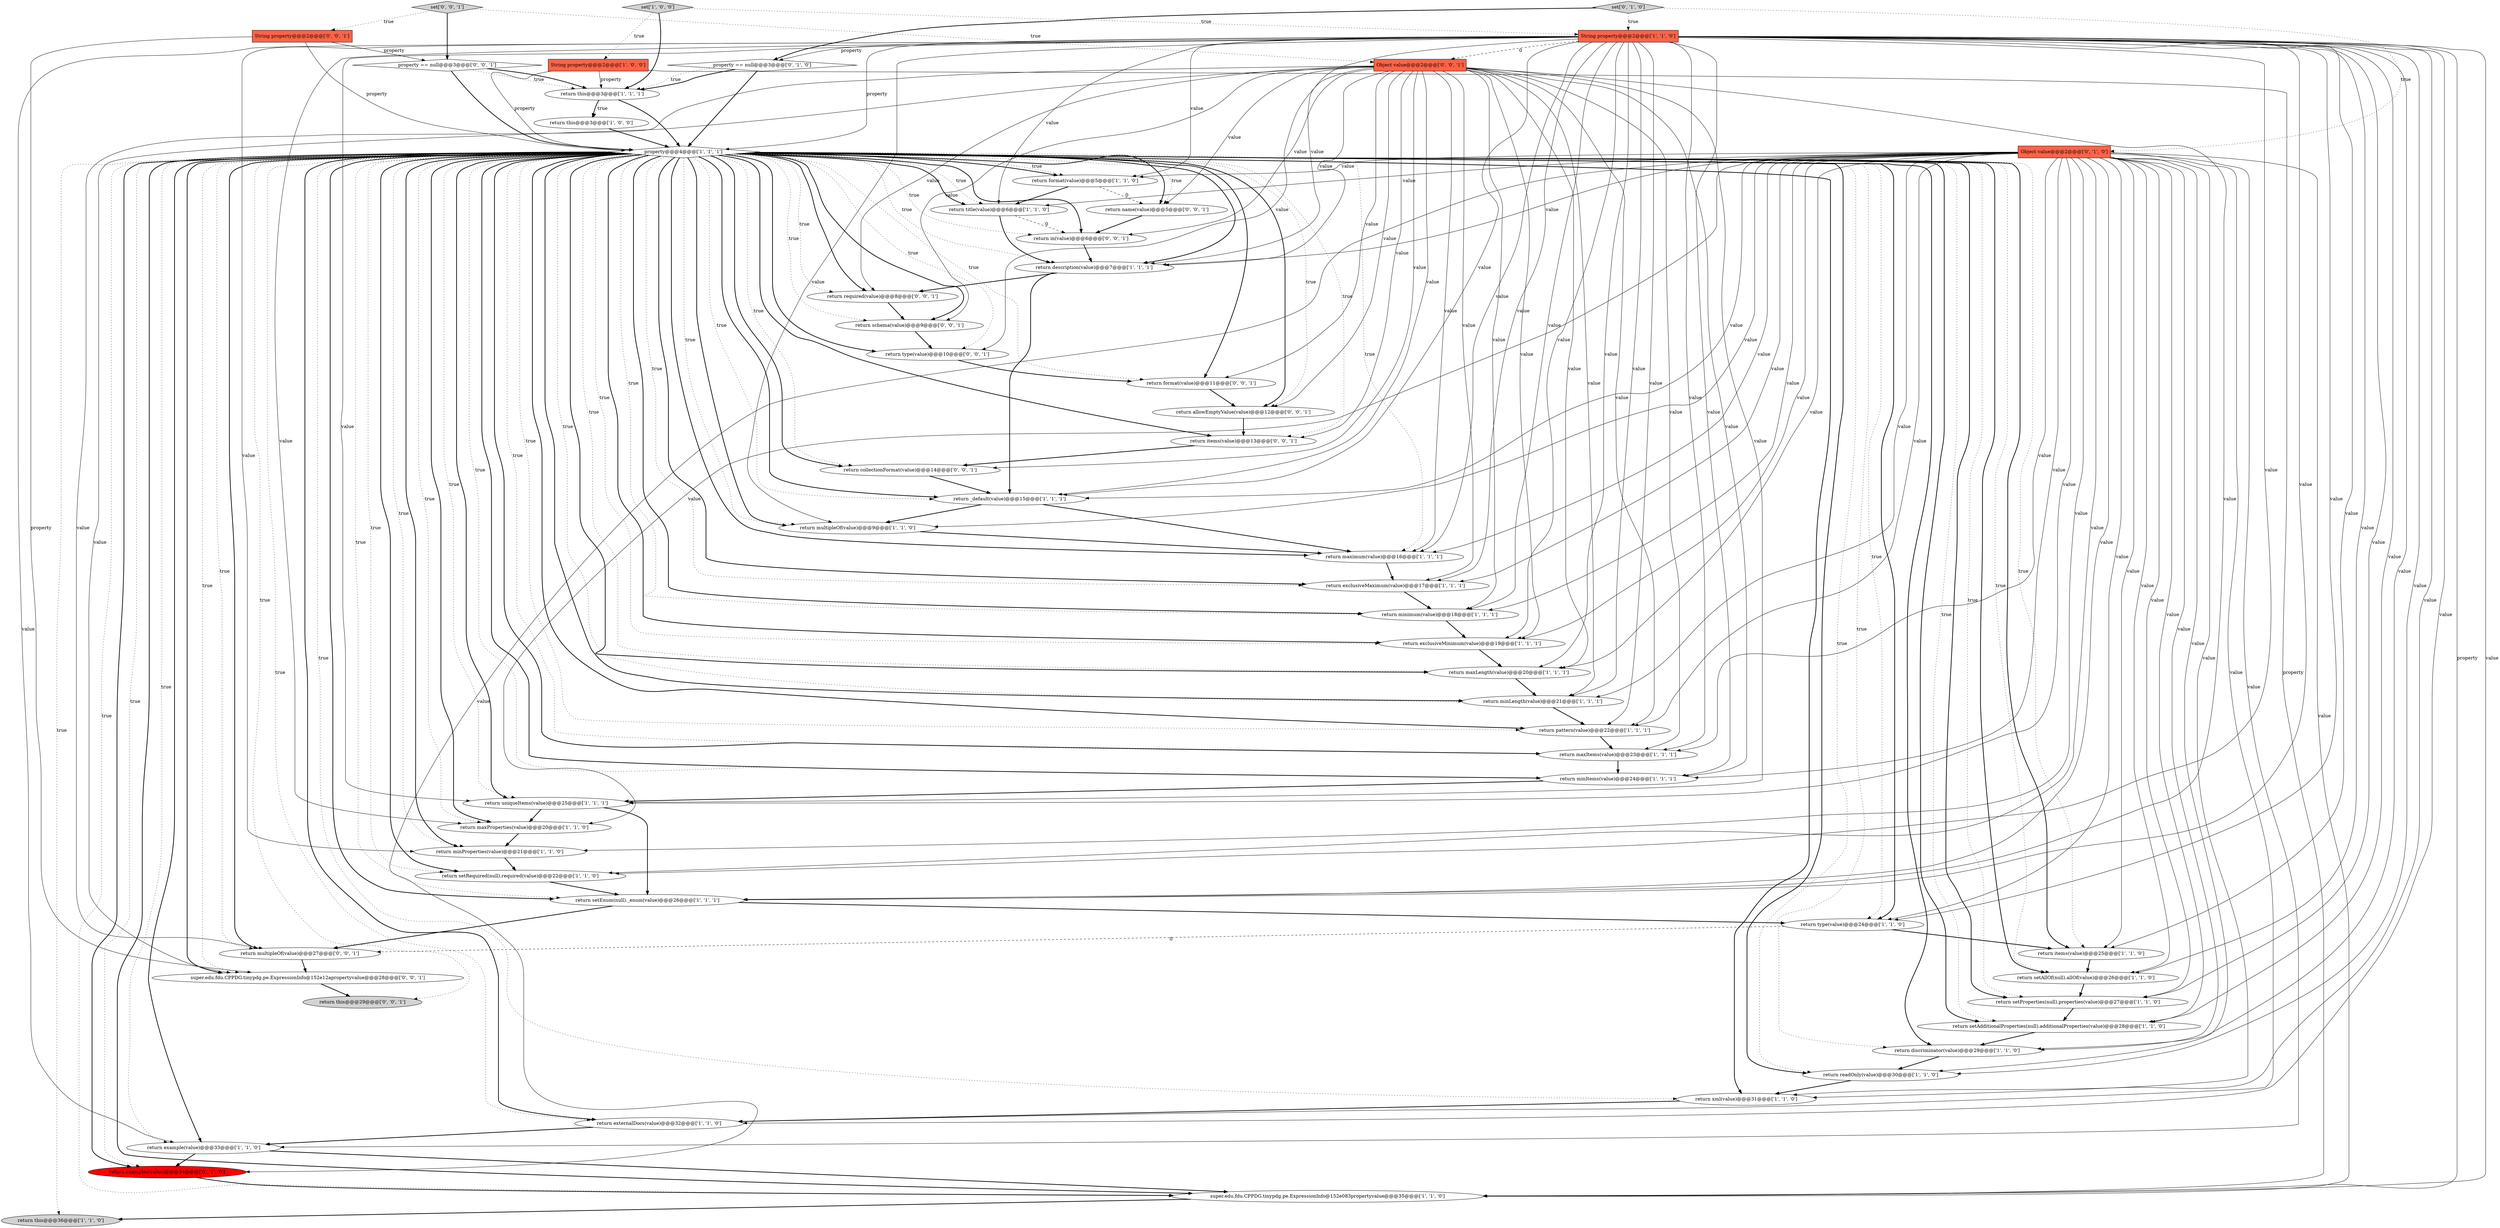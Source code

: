 digraph {
47 [style = filled, label = "Object value@@@2@@@['0', '0', '1']", fillcolor = tomato, shape = box image = "AAA0AAABBB3BBB"];
38 [style = filled, label = "property == null@@@3@@@['0', '1', '0']", fillcolor = white, shape = diamond image = "AAA0AAABBB2BBB"];
42 [style = filled, label = "return items(value)@@@13@@@['0', '0', '1']", fillcolor = white, shape = ellipse image = "AAA0AAABBB3BBB"];
33 [style = filled, label = "return xml(value)@@@31@@@['1', '1', '0']", fillcolor = white, shape = ellipse image = "AAA0AAABBB1BBB"];
21 [style = filled, label = "return minItems(value)@@@24@@@['1', '1', '1']", fillcolor = white, shape = ellipse image = "AAA0AAABBB1BBB"];
29 [style = filled, label = "return title(value)@@@6@@@['1', '1', '0']", fillcolor = white, shape = ellipse image = "AAA0AAABBB1BBB"];
16 [style = filled, label = "return externalDocs(value)@@@32@@@['1', '1', '0']", fillcolor = white, shape = ellipse image = "AAA0AAABBB1BBB"];
8 [style = filled, label = "return items(value)@@@25@@@['1', '1', '0']", fillcolor = white, shape = ellipse image = "AAA0AAABBB1BBB"];
20 [style = filled, label = "set['1', '0', '0']", fillcolor = lightgray, shape = diamond image = "AAA0AAABBB1BBB"];
31 [style = filled, label = "return exclusiveMaximum(value)@@@17@@@['1', '1', '1']", fillcolor = white, shape = ellipse image = "AAA0AAABBB1BBB"];
3 [style = filled, label = "return uniqueItems(value)@@@25@@@['1', '1', '1']", fillcolor = white, shape = ellipse image = "AAA0AAABBB1BBB"];
2 [style = filled, label = "return maxItems(value)@@@23@@@['1', '1', '1']", fillcolor = white, shape = ellipse image = "AAA0AAABBB1BBB"];
10 [style = filled, label = "return this@@@36@@@['1', '1', '0']", fillcolor = lightgray, shape = ellipse image = "AAA0AAABBB1BBB"];
36 [style = filled, label = "return discriminator(value)@@@29@@@['1', '1', '0']", fillcolor = white, shape = ellipse image = "AAA0AAABBB1BBB"];
17 [style = filled, label = "return setEnum(null)._enum(value)@@@26@@@['1', '1', '1']", fillcolor = white, shape = ellipse image = "AAA0AAABBB1BBB"];
5 [style = filled, label = "return _default(value)@@@15@@@['1', '1', '1']", fillcolor = white, shape = ellipse image = "AAA0AAABBB1BBB"];
50 [style = filled, label = "return allowEmptyValue(value)@@@12@@@['0', '0', '1']", fillcolor = white, shape = ellipse image = "AAA0AAABBB3BBB"];
45 [style = filled, label = "super.edu.fdu.CPPDG.tinypdg.pe.ExpressionInfo@152e12apropertyvalue@@@28@@@['0', '0', '1']", fillcolor = white, shape = ellipse image = "AAA0AAABBB3BBB"];
39 [style = filled, label = "return examples(value)@@@34@@@['0', '1', '0']", fillcolor = red, shape = ellipse image = "AAA1AAABBB2BBB"];
26 [style = filled, label = "return exclusiveMinimum(value)@@@19@@@['1', '1', '1']", fillcolor = white, shape = ellipse image = "AAA0AAABBB1BBB"];
15 [style = filled, label = "return type(value)@@@24@@@['1', '1', '0']", fillcolor = white, shape = ellipse image = "AAA0AAABBB1BBB"];
22 [style = filled, label = "return minProperties(value)@@@21@@@['1', '1', '0']", fillcolor = white, shape = ellipse image = "AAA0AAABBB1BBB"];
30 [style = filled, label = "return format(value)@@@5@@@['1', '1', '0']", fillcolor = white, shape = ellipse image = "AAA0AAABBB1BBB"];
35 [style = filled, label = "return this@@@3@@@['1', '1', '1']", fillcolor = white, shape = ellipse image = "AAA0AAABBB1BBB"];
11 [style = filled, label = "property@@@4@@@['1', '1', '1']", fillcolor = white, shape = diamond image = "AAA0AAABBB1BBB"];
4 [style = filled, label = "String property@@@2@@@['1', '0', '0']", fillcolor = tomato, shape = box image = "AAA0AAABBB1BBB"];
9 [style = filled, label = "return setAdditionalProperties(null).additionalProperties(value)@@@28@@@['1', '1', '0']", fillcolor = white, shape = ellipse image = "AAA0AAABBB1BBB"];
48 [style = filled, label = "return name(value)@@@5@@@['0', '0', '1']", fillcolor = white, shape = ellipse image = "AAA0AAABBB3BBB"];
24 [style = filled, label = "return maximum(value)@@@16@@@['1', '1', '1']", fillcolor = white, shape = ellipse image = "AAA0AAABBB1BBB"];
56 [style = filled, label = "return schema(value)@@@9@@@['0', '0', '1']", fillcolor = white, shape = ellipse image = "AAA0AAABBB3BBB"];
14 [style = filled, label = "return maxProperties(value)@@@20@@@['1', '1', '0']", fillcolor = white, shape = ellipse image = "AAA0AAABBB1BBB"];
41 [style = filled, label = "property == null@@@3@@@['0', '0', '1']", fillcolor = white, shape = diamond image = "AAA0AAABBB3BBB"];
52 [style = filled, label = "return multipleOf(value)@@@27@@@['0', '0', '1']", fillcolor = white, shape = ellipse image = "AAA0AAABBB3BBB"];
6 [style = filled, label = "String property@@@2@@@['1', '1', '0']", fillcolor = tomato, shape = box image = "AAA0AAABBB1BBB"];
43 [style = filled, label = "return format(value)@@@11@@@['0', '0', '1']", fillcolor = white, shape = ellipse image = "AAA0AAABBB3BBB"];
44 [style = filled, label = "return collectionFormat(value)@@@14@@@['0', '0', '1']", fillcolor = white, shape = ellipse image = "AAA0AAABBB3BBB"];
37 [style = filled, label = "Object value@@@2@@@['0', '1', '0']", fillcolor = tomato, shape = box image = "AAA0AAABBB2BBB"];
54 [style = filled, label = "return required(value)@@@8@@@['0', '0', '1']", fillcolor = white, shape = ellipse image = "AAA0AAABBB3BBB"];
25 [style = filled, label = "return readOnly(value)@@@30@@@['1', '1', '0']", fillcolor = white, shape = ellipse image = "AAA0AAABBB1BBB"];
32 [style = filled, label = "return minimum(value)@@@18@@@['1', '1', '1']", fillcolor = white, shape = ellipse image = "AAA0AAABBB1BBB"];
40 [style = filled, label = "set['0', '1', '0']", fillcolor = lightgray, shape = diamond image = "AAA0AAABBB2BBB"];
28 [style = filled, label = "return this@@@3@@@['1', '0', '0']", fillcolor = white, shape = ellipse image = "AAA0AAABBB1BBB"];
49 [style = filled, label = "set['0', '0', '1']", fillcolor = lightgray, shape = diamond image = "AAA0AAABBB3BBB"];
7 [style = filled, label = "return maxLength(value)@@@20@@@['1', '1', '1']", fillcolor = white, shape = ellipse image = "AAA0AAABBB1BBB"];
0 [style = filled, label = "super.edu.fdu.CPPDG.tinypdg.pe.ExpressionInfo@152e083propertyvalue@@@35@@@['1', '1', '0']", fillcolor = white, shape = ellipse image = "AAA0AAABBB1BBB"];
34 [style = filled, label = "return minLength(value)@@@21@@@['1', '1', '1']", fillcolor = white, shape = ellipse image = "AAA0AAABBB1BBB"];
53 [style = filled, label = "return in(value)@@@6@@@['0', '0', '1']", fillcolor = white, shape = ellipse image = "AAA0AAABBB3BBB"];
13 [style = filled, label = "return description(value)@@@7@@@['1', '1', '1']", fillcolor = white, shape = ellipse image = "AAA0AAABBB1BBB"];
23 [style = filled, label = "return multipleOf(value)@@@9@@@['1', '1', '0']", fillcolor = white, shape = ellipse image = "AAA0AAABBB1BBB"];
46 [style = filled, label = "String property@@@2@@@['0', '0', '1']", fillcolor = tomato, shape = box image = "AAA0AAABBB3BBB"];
12 [style = filled, label = "return setRequired(null).required(value)@@@22@@@['1', '1', '0']", fillcolor = white, shape = ellipse image = "AAA0AAABBB1BBB"];
1 [style = filled, label = "return setAllOf(null).allOf(value)@@@26@@@['1', '1', '0']", fillcolor = white, shape = ellipse image = "AAA0AAABBB1BBB"];
19 [style = filled, label = "return example(value)@@@33@@@['1', '1', '0']", fillcolor = white, shape = ellipse image = "AAA0AAABBB1BBB"];
55 [style = filled, label = "return this@@@29@@@['0', '0', '1']", fillcolor = lightgray, shape = ellipse image = "AAA0AAABBB3BBB"];
51 [style = filled, label = "return type(value)@@@10@@@['0', '0', '1']", fillcolor = white, shape = ellipse image = "AAA0AAABBB3BBB"];
27 [style = filled, label = "return pattern(value)@@@22@@@['1', '1', '1']", fillcolor = white, shape = ellipse image = "AAA0AAABBB1BBB"];
18 [style = filled, label = "return setProperties(null).properties(value)@@@27@@@['1', '1', '0']", fillcolor = white, shape = ellipse image = "AAA0AAABBB1BBB"];
47->21 [style = solid, label="value"];
11->52 [style = dotted, label="true"];
54->56 [style = bold, label=""];
6->31 [style = solid, label="value"];
46->41 [style = solid, label="property"];
47->5 [style = solid, label="value"];
25->33 [style = bold, label=""];
47->24 [style = solid, label="value"];
11->14 [style = bold, label=""];
11->51 [style = dotted, label="true"];
46->45 [style = solid, label="property"];
11->1 [style = dotted, label="true"];
37->2 [style = solid, label="value"];
47->51 [style = solid, label="value"];
6->30 [style = solid, label="value"];
47->43 [style = solid, label="value"];
11->12 [style = dotted, label="true"];
37->15 [style = solid, label="value"];
11->29 [style = bold, label=""];
37->23 [style = solid, label="value"];
37->19 [style = solid, label="value"];
37->36 [style = solid, label="value"];
47->3 [style = solid, label="value"];
41->11 [style = bold, label=""];
40->38 [style = bold, label=""];
11->9 [style = bold, label=""];
40->37 [style = dotted, label="true"];
11->44 [style = dotted, label="true"];
11->36 [style = bold, label=""];
30->29 [style = bold, label=""];
6->9 [style = solid, label="value"];
47->48 [style = solid, label="value"];
47->44 [style = solid, label="value"];
37->31 [style = solid, label="value"];
8->1 [style = bold, label=""];
37->3 [style = solid, label="value"];
11->34 [style = dotted, label="true"];
6->14 [style = solid, label="value"];
11->2 [style = dotted, label="true"];
11->31 [style = dotted, label="true"];
42->44 [style = bold, label=""];
6->29 [style = solid, label="value"];
11->43 [style = dotted, label="true"];
11->0 [style = dotted, label="true"];
11->13 [style = bold, label=""];
6->18 [style = solid, label="value"];
37->16 [style = solid, label="value"];
47->53 [style = solid, label="value"];
11->33 [style = bold, label=""];
37->25 [style = solid, label="value"];
6->27 [style = solid, label="value"];
6->36 [style = solid, label="value"];
15->52 [style = dashed, label="0"];
11->8 [style = dotted, label="true"];
6->21 [style = solid, label="value"];
47->56 [style = solid, label="value"];
11->15 [style = dotted, label="true"];
27->2 [style = bold, label=""];
11->36 [style = dotted, label="true"];
6->38 [style = solid, label="property"];
47->7 [style = solid, label="value"];
11->25 [style = bold, label=""];
21->3 [style = bold, label=""];
6->47 [style = dashed, label="0"];
11->7 [style = dotted, label="true"];
11->16 [style = bold, label=""];
37->7 [style = solid, label="value"];
11->33 [style = dotted, label="true"];
6->2 [style = solid, label="value"];
47->50 [style = solid, label="value"];
47->2 [style = solid, label="value"];
33->16 [style = bold, label=""];
6->8 [style = solid, label="value"];
11->51 [style = bold, label=""];
26->7 [style = bold, label=""];
11->56 [style = bold, label=""];
5->23 [style = bold, label=""];
37->34 [style = solid, label="value"];
37->24 [style = solid, label="value"];
11->48 [style = bold, label=""];
6->1 [style = solid, label="value"];
6->33 [style = solid, label="value"];
11->10 [style = dotted, label="true"];
38->11 [style = bold, label=""];
11->44 [style = bold, label=""];
11->54 [style = dotted, label="true"];
11->14 [style = dotted, label="true"];
14->22 [style = bold, label=""];
19->39 [style = bold, label=""];
40->6 [style = dotted, label="true"];
52->45 [style = bold, label=""];
11->5 [style = dotted, label="true"];
11->12 [style = bold, label=""];
11->43 [style = bold, label=""];
6->7 [style = solid, label="value"];
47->42 [style = solid, label="value"];
11->13 [style = dotted, label="true"];
16->19 [style = bold, label=""];
32->26 [style = bold, label=""];
11->18 [style = bold, label=""];
11->39 [style = dotted, label="true"];
37->33 [style = solid, label="value"];
37->1 [style = solid, label="value"];
11->26 [style = dotted, label="true"];
56->51 [style = bold, label=""];
35->28 [style = bold, label=""];
49->47 [style = dotted, label="true"];
36->25 [style = bold, label=""];
2->21 [style = bold, label=""];
47->26 [style = solid, label="value"];
17->15 [style = bold, label=""];
18->9 [style = bold, label=""];
13->5 [style = bold, label=""];
47->32 [style = solid, label="value"];
37->27 [style = solid, label="value"];
11->16 [style = dotted, label="true"];
11->17 [style = bold, label=""];
11->8 [style = bold, label=""];
49->41 [style = bold, label=""];
37->12 [style = solid, label="value"];
4->0 [style = solid, label="property"];
6->12 [style = solid, label="value"];
11->19 [style = dotted, label="true"];
6->16 [style = solid, label="value"];
6->32 [style = solid, label="value"];
37->29 [style = solid, label="value"];
38->35 [style = bold, label=""];
49->46 [style = dotted, label="true"];
37->13 [style = solid, label="value"];
11->30 [style = bold, label=""];
11->24 [style = dotted, label="true"];
20->6 [style = dotted, label="true"];
11->26 [style = bold, label=""];
17->52 [style = bold, label=""];
47->34 [style = solid, label="value"];
47->45 [style = solid, label="value"];
45->55 [style = bold, label=""];
11->30 [style = dotted, label="true"];
6->13 [style = solid, label="value"];
41->35 [style = dotted, label="true"];
37->39 [style = solid, label="value"];
31->32 [style = bold, label=""];
11->29 [style = dotted, label="true"];
11->21 [style = bold, label=""];
12->17 [style = bold, label=""];
13->54 [style = bold, label=""];
11->17 [style = dotted, label="true"];
11->9 [style = dotted, label="true"];
11->32 [style = bold, label=""];
37->9 [style = solid, label="value"];
37->8 [style = solid, label="value"];
6->26 [style = solid, label="value"];
11->24 [style = bold, label=""];
37->22 [style = solid, label="value"];
19->0 [style = bold, label=""];
6->11 [style = solid, label="property"];
6->34 [style = solid, label="value"];
47->13 [style = solid, label="value"];
6->17 [style = solid, label="value"];
11->31 [style = bold, label=""];
11->5 [style = bold, label=""];
37->0 [style = solid, label="value"];
11->27 [style = dotted, label="true"];
50->42 [style = bold, label=""];
24->31 [style = bold, label=""];
11->3 [style = bold, label=""];
20->4 [style = dotted, label="true"];
5->24 [style = bold, label=""];
46->11 [style = solid, label="property"];
6->5 [style = solid, label="value"];
37->21 [style = solid, label="value"];
11->22 [style = bold, label=""];
11->50 [style = bold, label=""];
3->17 [style = bold, label=""];
51->43 [style = bold, label=""];
6->0 [style = solid, label="property"];
37->5 [style = solid, label="value"];
11->3 [style = dotted, label="true"];
34->27 [style = bold, label=""];
44->5 [style = bold, label=""];
15->8 [style = bold, label=""];
29->53 [style = dashed, label="0"];
53->13 [style = bold, label=""];
11->54 [style = bold, label=""];
37->26 [style = solid, label="value"];
9->36 [style = bold, label=""];
47->54 [style = solid, label="value"];
11->53 [style = dotted, label="true"];
41->35 [style = bold, label=""];
11->32 [style = dotted, label="true"];
47->31 [style = solid, label="value"];
11->56 [style = dotted, label="true"];
47->27 [style = solid, label="value"];
37->14 [style = solid, label="value"];
43->50 [style = bold, label=""];
47->52 [style = solid, label="value"];
6->3 [style = solid, label="value"];
11->1 [style = bold, label=""];
6->15 [style = solid, label="value"];
28->11 [style = bold, label=""];
3->14 [style = bold, label=""];
11->23 [style = dotted, label="true"];
37->30 [style = solid, label="value"];
11->55 [style = dotted, label="true"];
11->45 [style = bold, label=""];
4->35 [style = solid, label="property"];
1->18 [style = bold, label=""];
11->48 [style = dotted, label="true"];
11->45 [style = dotted, label="true"];
48->53 [style = bold, label=""];
11->52 [style = bold, label=""];
11->42 [style = bold, label=""];
11->18 [style = dotted, label="true"];
11->19 [style = bold, label=""];
11->22 [style = dotted, label="true"];
11->42 [style = dotted, label="true"];
11->2 [style = bold, label=""];
11->15 [style = bold, label=""];
6->19 [style = solid, label="value"];
37->17 [style = solid, label="value"];
11->50 [style = dotted, label="true"];
11->53 [style = bold, label=""];
37->18 [style = solid, label="value"];
23->24 [style = bold, label=""];
11->0 [style = bold, label=""];
6->0 [style = solid, label="value"];
4->11 [style = solid, label="property"];
11->25 [style = dotted, label="true"];
11->34 [style = bold, label=""];
7->34 [style = bold, label=""];
0->10 [style = bold, label=""];
39->0 [style = bold, label=""];
47->17 [style = solid, label="value"];
38->35 [style = dotted, label="true"];
22->12 [style = bold, label=""];
30->48 [style = dashed, label="0"];
6->22 [style = solid, label="value"];
11->39 [style = bold, label=""];
35->28 [style = dotted, label="true"];
20->35 [style = bold, label=""];
6->25 [style = solid, label="value"];
11->21 [style = dotted, label="true"];
11->23 [style = bold, label=""];
11->7 [style = bold, label=""];
6->24 [style = solid, label="value"];
37->32 [style = solid, label="value"];
6->23 [style = solid, label="value"];
11->27 [style = bold, label=""];
35->11 [style = bold, label=""];
29->13 [style = bold, label=""];
}
